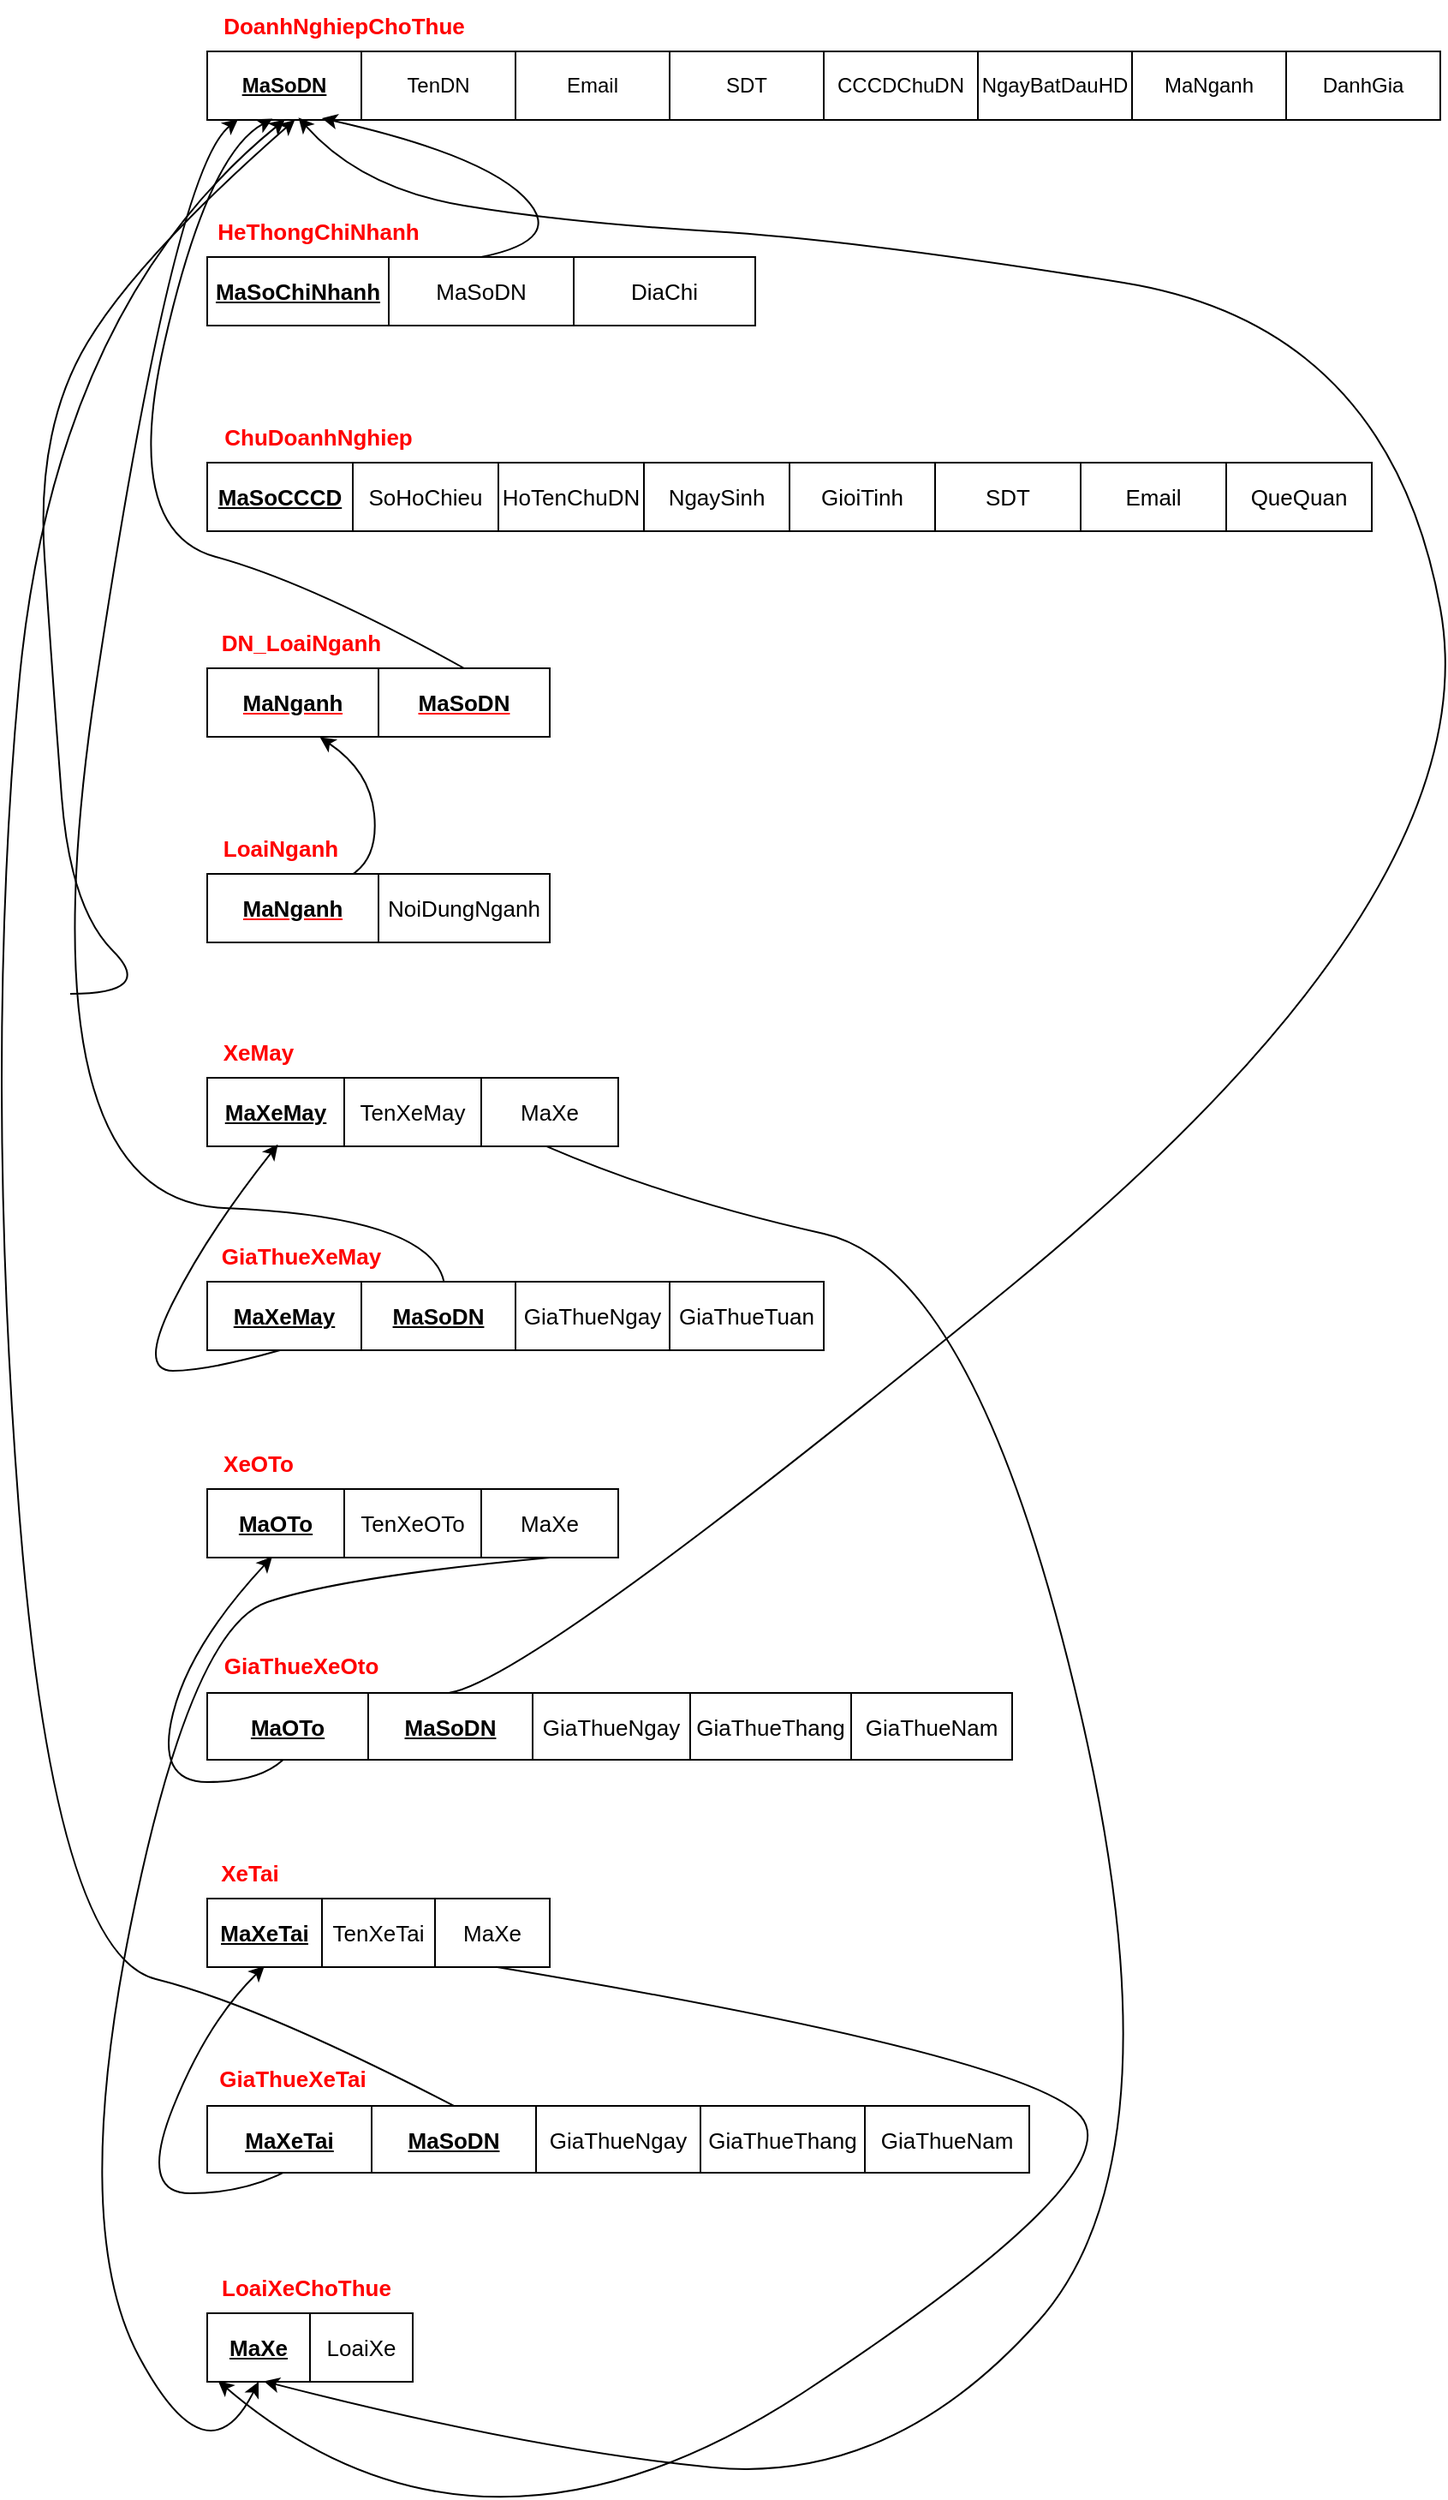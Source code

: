 <mxfile version="20.3.0" type="device"><diagram id="OA9znslNfFWPzQspQXYP" name="Page-1"><mxGraphModel dx="2737" dy="1165" grid="0" gridSize="10" guides="1" tooltips="1" connect="1" arrows="1" fold="1" page="1" pageScale="1" pageWidth="850" pageHeight="1100" math="0" shadow="0"><root><mxCell id="0"/><mxCell id="1" parent="0"/><mxCell id="CvBhvy-h-hucyjNK4cB0-54" value="" style="curved=1;endArrow=classic;html=1;rounded=0;fontSize=15;fontColor=#000000;exitX=0.25;exitY=1;exitDx=0;exitDy=0;entryX=0.04;entryY=0.999;entryDx=0;entryDy=0;entryPerimeter=0;" parent="1" source="CvBhvy-h-hucyjNK4cB0-40" edge="1"><mxGeometry width="50" height="50" relative="1" as="geometry"><mxPoint x="-40" y="630" as="sourcePoint"/><mxPoint x="91.2" y="119.96" as="targetPoint"/><Array as="points"><mxPoint x="10" y="630"/><mxPoint x="-40" y="580"/><mxPoint x="-50" y="450"/><mxPoint x="-60" y="300"/><mxPoint y="200"/></Array></mxGeometry></mxCell><mxCell id="duLHYkTugBNd0VWBOESX-1" value="&lt;span style=&quot;color: rgb(255, 0, 0); font-family: Arial; font-size: 13px; font-weight: 700; text-align: left; background-color: rgb(255, 255, 255);&quot;&gt;DoanhNghiepChoThue&lt;/span&gt;" style="text;html=1;strokeColor=none;fillColor=none;align=center;verticalAlign=middle;whiteSpace=wrap;rounded=0;" vertex="1" parent="1"><mxGeometry x="50" y="50" width="140" height="30" as="geometry"/></mxCell><mxCell id="duLHYkTugBNd0VWBOESX-11" value="" style="shape=table;startSize=0;container=1;collapsible=0;childLayout=tableLayout;" vertex="1" parent="1"><mxGeometry x="40" y="80" width="720" height="40" as="geometry"/></mxCell><mxCell id="duLHYkTugBNd0VWBOESX-12" value="" style="shape=tableRow;horizontal=0;startSize=0;swimlaneHead=0;swimlaneBody=0;top=0;left=0;bottom=0;right=0;collapsible=0;dropTarget=0;fillColor=none;points=[[0,0.5],[1,0.5]];portConstraint=eastwest;" vertex="1" parent="duLHYkTugBNd0VWBOESX-11"><mxGeometry width="720" height="40" as="geometry"/></mxCell><mxCell id="duLHYkTugBNd0VWBOESX-13" value="&lt;b&gt;&lt;u&gt;MaSoDN&lt;/u&gt;&lt;/b&gt;" style="shape=partialRectangle;html=1;whiteSpace=wrap;connectable=0;overflow=hidden;fillColor=none;top=0;left=0;bottom=0;right=0;pointerEvents=1;" vertex="1" parent="duLHYkTugBNd0VWBOESX-12"><mxGeometry width="90" height="40" as="geometry"><mxRectangle width="90" height="40" as="alternateBounds"/></mxGeometry></mxCell><mxCell id="duLHYkTugBNd0VWBOESX-14" value="TenDN" style="shape=partialRectangle;html=1;whiteSpace=wrap;connectable=0;overflow=hidden;fillColor=none;top=0;left=0;bottom=0;right=0;pointerEvents=1;" vertex="1" parent="duLHYkTugBNd0VWBOESX-12"><mxGeometry x="90" width="90" height="40" as="geometry"><mxRectangle width="90" height="40" as="alternateBounds"/></mxGeometry></mxCell><mxCell id="duLHYkTugBNd0VWBOESX-15" value="Email" style="shape=partialRectangle;html=1;whiteSpace=wrap;connectable=0;overflow=hidden;fillColor=none;top=0;left=0;bottom=0;right=0;pointerEvents=1;" vertex="1" parent="duLHYkTugBNd0VWBOESX-12"><mxGeometry x="180" width="90" height="40" as="geometry"><mxRectangle width="90" height="40" as="alternateBounds"/></mxGeometry></mxCell><mxCell id="duLHYkTugBNd0VWBOESX-16" value="SDT" style="shape=partialRectangle;html=1;whiteSpace=wrap;connectable=0;overflow=hidden;fillColor=none;top=0;left=0;bottom=0;right=0;pointerEvents=1;" vertex="1" parent="duLHYkTugBNd0VWBOESX-12"><mxGeometry x="270" width="90" height="40" as="geometry"><mxRectangle width="90" height="40" as="alternateBounds"/></mxGeometry></mxCell><mxCell id="duLHYkTugBNd0VWBOESX-17" value="CCCDChuDN" style="shape=partialRectangle;html=1;whiteSpace=wrap;connectable=0;overflow=hidden;fillColor=none;top=0;left=0;bottom=0;right=0;pointerEvents=1;" vertex="1" parent="duLHYkTugBNd0VWBOESX-12"><mxGeometry x="360" width="90" height="40" as="geometry"><mxRectangle width="90" height="40" as="alternateBounds"/></mxGeometry></mxCell><mxCell id="duLHYkTugBNd0VWBOESX-18" value="NgayBatDauHD" style="shape=partialRectangle;html=1;whiteSpace=wrap;connectable=0;overflow=hidden;fillColor=none;top=0;left=0;bottom=0;right=0;pointerEvents=1;" vertex="1" parent="duLHYkTugBNd0VWBOESX-12"><mxGeometry x="450" width="90" height="40" as="geometry"><mxRectangle width="90" height="40" as="alternateBounds"/></mxGeometry></mxCell><mxCell id="duLHYkTugBNd0VWBOESX-19" value="MaNganh" style="shape=partialRectangle;html=1;whiteSpace=wrap;connectable=0;overflow=hidden;fillColor=none;top=0;left=0;bottom=0;right=0;pointerEvents=1;" vertex="1" parent="duLHYkTugBNd0VWBOESX-12"><mxGeometry x="540" width="90" height="40" as="geometry"><mxRectangle width="90" height="40" as="alternateBounds"/></mxGeometry></mxCell><mxCell id="duLHYkTugBNd0VWBOESX-20" value="DanhGia" style="shape=partialRectangle;html=1;whiteSpace=wrap;connectable=0;overflow=hidden;fillColor=none;top=0;left=0;bottom=0;right=0;pointerEvents=1;" vertex="1" parent="duLHYkTugBNd0VWBOESX-12"><mxGeometry x="630" width="90" height="40" as="geometry"><mxRectangle width="90" height="40" as="alternateBounds"/></mxGeometry></mxCell><mxCell id="duLHYkTugBNd0VWBOESX-21" value="&lt;b&gt;&lt;font style=&quot;font-size: 13px;&quot; color=&quot;#ff0000&quot;&gt;HeThongChiNhanh&lt;/font&gt;&lt;/b&gt;" style="text;html=1;strokeColor=none;fillColor=none;align=center;verticalAlign=middle;whiteSpace=wrap;rounded=0;" vertex="1" parent="1"><mxGeometry x="40" y="170" width="130" height="30" as="geometry"/></mxCell><mxCell id="duLHYkTugBNd0VWBOESX-28" value="" style="shape=table;startSize=0;container=1;collapsible=0;childLayout=tableLayout;fontSize=13;fontColor=#000000;" vertex="1" parent="1"><mxGeometry x="40" y="200" width="320" height="40" as="geometry"/></mxCell><mxCell id="duLHYkTugBNd0VWBOESX-29" value="" style="shape=tableRow;horizontal=0;startSize=0;swimlaneHead=0;swimlaneBody=0;top=0;left=0;bottom=0;right=0;collapsible=0;dropTarget=0;fillColor=none;points=[[0,0.5],[1,0.5]];portConstraint=eastwest;fontSize=13;fontColor=#000000;" vertex="1" parent="duLHYkTugBNd0VWBOESX-28"><mxGeometry width="320" height="40" as="geometry"/></mxCell><mxCell id="duLHYkTugBNd0VWBOESX-30" value="&lt;b&gt;&lt;u&gt;MaSoChiNhanh&lt;/u&gt;&lt;/b&gt;" style="shape=partialRectangle;html=1;whiteSpace=wrap;connectable=0;overflow=hidden;fillColor=none;top=0;left=0;bottom=0;right=0;pointerEvents=1;fontSize=13;fontColor=#000000;" vertex="1" parent="duLHYkTugBNd0VWBOESX-29"><mxGeometry width="106" height="40" as="geometry"><mxRectangle width="106" height="40" as="alternateBounds"/></mxGeometry></mxCell><mxCell id="duLHYkTugBNd0VWBOESX-31" value="MaSoDN" style="shape=partialRectangle;html=1;whiteSpace=wrap;connectable=0;overflow=hidden;fillColor=none;top=0;left=0;bottom=0;right=0;pointerEvents=1;fontSize=13;fontColor=#000000;" vertex="1" parent="duLHYkTugBNd0VWBOESX-29"><mxGeometry x="106" width="108" height="40" as="geometry"><mxRectangle width="108" height="40" as="alternateBounds"/></mxGeometry></mxCell><mxCell id="duLHYkTugBNd0VWBOESX-32" value="DiaChi" style="shape=partialRectangle;html=1;whiteSpace=wrap;connectable=0;overflow=hidden;fillColor=none;top=0;left=0;bottom=0;right=0;pointerEvents=1;fontSize=13;fontColor=#000000;" vertex="1" parent="duLHYkTugBNd0VWBOESX-29"><mxGeometry x="214" width="106" height="40" as="geometry"><mxRectangle width="106" height="40" as="alternateBounds"/></mxGeometry></mxCell><mxCell id="duLHYkTugBNd0VWBOESX-33" value="&lt;b&gt;&lt;font color=&quot;#ff0000&quot;&gt;GiaThueXeMay&lt;/font&gt;&lt;/b&gt;" style="text;html=1;strokeColor=none;fillColor=none;align=center;verticalAlign=middle;whiteSpace=wrap;rounded=0;fontSize=13;fontColor=#000000;" vertex="1" parent="1"><mxGeometry x="40" y="768" width="110" height="30" as="geometry"/></mxCell><mxCell id="duLHYkTugBNd0VWBOESX-34" value="" style="shape=table;startSize=0;container=1;collapsible=0;childLayout=tableLayout;fontSize=13;fontColor=#000000;" vertex="1" parent="1"><mxGeometry x="40" y="798" width="360" height="40" as="geometry"/></mxCell><mxCell id="duLHYkTugBNd0VWBOESX-35" value="" style="shape=tableRow;horizontal=0;startSize=0;swimlaneHead=0;swimlaneBody=0;top=0;left=0;bottom=0;right=0;collapsible=0;dropTarget=0;fillColor=none;points=[[0,0.5],[1,0.5]];portConstraint=eastwest;fontSize=13;fontColor=#000000;" vertex="1" parent="duLHYkTugBNd0VWBOESX-34"><mxGeometry width="360" height="40" as="geometry"/></mxCell><mxCell id="duLHYkTugBNd0VWBOESX-36" value="&lt;u&gt;&lt;b&gt;MaXeMay&lt;/b&gt;&lt;/u&gt;" style="shape=partialRectangle;html=1;whiteSpace=wrap;connectable=0;overflow=hidden;fillColor=none;top=0;left=0;bottom=0;right=0;pointerEvents=1;fontSize=13;fontColor=#000000;" vertex="1" parent="duLHYkTugBNd0VWBOESX-35"><mxGeometry width="90" height="40" as="geometry"><mxRectangle width="90" height="40" as="alternateBounds"/></mxGeometry></mxCell><mxCell id="duLHYkTugBNd0VWBOESX-37" value="&lt;b&gt;&lt;u&gt;MaSoDN&lt;/u&gt;&lt;/b&gt;" style="shape=partialRectangle;html=1;whiteSpace=wrap;connectable=0;overflow=hidden;fillColor=none;top=0;left=0;bottom=0;right=0;pointerEvents=1;fontSize=13;fontColor=#000000;" vertex="1" parent="duLHYkTugBNd0VWBOESX-35"><mxGeometry x="90" width="90" height="40" as="geometry"><mxRectangle width="90" height="40" as="alternateBounds"/></mxGeometry></mxCell><mxCell id="duLHYkTugBNd0VWBOESX-38" value="GiaThueNgay" style="shape=partialRectangle;html=1;whiteSpace=wrap;connectable=0;overflow=hidden;fillColor=none;top=0;left=0;bottom=0;right=0;pointerEvents=1;fontSize=13;fontColor=#000000;" vertex="1" parent="duLHYkTugBNd0VWBOESX-35"><mxGeometry x="180" width="90" height="40" as="geometry"><mxRectangle width="90" height="40" as="alternateBounds"/></mxGeometry></mxCell><mxCell id="duLHYkTugBNd0VWBOESX-39" value="GiaThueTuan" style="shape=partialRectangle;html=1;whiteSpace=wrap;connectable=0;overflow=hidden;fillColor=none;top=0;left=0;bottom=0;right=0;pointerEvents=1;fontSize=13;fontColor=#000000;" vertex="1" parent="duLHYkTugBNd0VWBOESX-35"><mxGeometry x="270" width="90" height="40" as="geometry"><mxRectangle width="90" height="40" as="alternateBounds"/></mxGeometry></mxCell><mxCell id="duLHYkTugBNd0VWBOESX-40" value="&lt;b&gt;GiaThueXeOto&lt;/b&gt;" style="text;html=1;strokeColor=none;fillColor=none;align=center;verticalAlign=middle;whiteSpace=wrap;rounded=0;fontSize=13;fontColor=#FF0000;" vertex="1" parent="1"><mxGeometry x="40" y="1007" width="110" height="30" as="geometry"/></mxCell><mxCell id="duLHYkTugBNd0VWBOESX-49" value="" style="shape=table;startSize=0;container=1;collapsible=0;childLayout=tableLayout;fontSize=13;fontColor=#000000;" vertex="1" parent="1"><mxGeometry x="40" y="1038" width="470" height="39" as="geometry"/></mxCell><mxCell id="duLHYkTugBNd0VWBOESX-50" value="" style="shape=tableRow;horizontal=0;startSize=0;swimlaneHead=0;swimlaneBody=0;top=0;left=0;bottom=0;right=0;collapsible=0;dropTarget=0;fillColor=none;points=[[0,0.5],[1,0.5]];portConstraint=eastwest;fontSize=13;fontColor=#000000;" vertex="1" parent="duLHYkTugBNd0VWBOESX-49"><mxGeometry width="470" height="39" as="geometry"/></mxCell><mxCell id="duLHYkTugBNd0VWBOESX-51" value="&lt;u&gt;&lt;b&gt;MaOTo&lt;/b&gt;&lt;/u&gt;" style="shape=partialRectangle;html=1;whiteSpace=wrap;connectable=0;overflow=hidden;fillColor=none;top=0;left=0;bottom=0;right=0;pointerEvents=1;fontSize=13;fontColor=#000000;" vertex="1" parent="duLHYkTugBNd0VWBOESX-50"><mxGeometry width="94" height="39" as="geometry"><mxRectangle width="94" height="39" as="alternateBounds"/></mxGeometry></mxCell><mxCell id="duLHYkTugBNd0VWBOESX-52" value="&lt;b&gt;&lt;u&gt;MaSoDN&lt;/u&gt;&lt;/b&gt;" style="shape=partialRectangle;html=1;whiteSpace=wrap;connectable=0;overflow=hidden;fillColor=none;top=0;left=0;bottom=0;right=0;pointerEvents=1;fontSize=13;fontColor=#000000;" vertex="1" parent="duLHYkTugBNd0VWBOESX-50"><mxGeometry x="94" width="96" height="39" as="geometry"><mxRectangle width="96" height="39" as="alternateBounds"/></mxGeometry></mxCell><mxCell id="duLHYkTugBNd0VWBOESX-53" value="GiaThueNgay" style="shape=partialRectangle;html=1;whiteSpace=wrap;connectable=0;overflow=hidden;fillColor=none;top=0;left=0;bottom=0;right=0;pointerEvents=1;fontSize=13;fontColor=#000000;" vertex="1" parent="duLHYkTugBNd0VWBOESX-50"><mxGeometry x="190" width="92" height="39" as="geometry"><mxRectangle width="92" height="39" as="alternateBounds"/></mxGeometry></mxCell><mxCell id="duLHYkTugBNd0VWBOESX-54" value="GiaThueThang" style="shape=partialRectangle;html=1;whiteSpace=wrap;connectable=0;overflow=hidden;fillColor=none;top=0;left=0;bottom=0;right=0;pointerEvents=1;fontSize=13;fontColor=#000000;" vertex="1" parent="duLHYkTugBNd0VWBOESX-50"><mxGeometry x="282" width="94" height="39" as="geometry"><mxRectangle width="94" height="39" as="alternateBounds"/></mxGeometry></mxCell><mxCell id="duLHYkTugBNd0VWBOESX-55" value="GiaThueNam" style="shape=partialRectangle;html=1;whiteSpace=wrap;connectable=0;overflow=hidden;fillColor=none;top=0;left=0;bottom=0;right=0;pointerEvents=1;fontSize=13;fontColor=#000000;" vertex="1" parent="duLHYkTugBNd0VWBOESX-50"><mxGeometry x="376" width="94" height="39" as="geometry"><mxRectangle width="94" height="39" as="alternateBounds"/></mxGeometry></mxCell><mxCell id="duLHYkTugBNd0VWBOESX-56" value="&lt;b&gt;&lt;font color=&quot;#ff0000&quot;&gt;GiaThueXeTai&lt;/font&gt;&lt;/b&gt;" style="text;html=1;strokeColor=none;fillColor=none;align=center;verticalAlign=middle;whiteSpace=wrap;rounded=0;fontSize=13;fontColor=#000000;" vertex="1" parent="1"><mxGeometry x="40" y="1248" width="100" height="30" as="geometry"/></mxCell><mxCell id="duLHYkTugBNd0VWBOESX-57" value="" style="shape=table;startSize=0;container=1;collapsible=0;childLayout=tableLayout;fontSize=13;fontColor=#FF0000;" vertex="1" parent="1"><mxGeometry x="40" y="1279" width="480" height="39" as="geometry"/></mxCell><mxCell id="duLHYkTugBNd0VWBOESX-58" value="" style="shape=tableRow;horizontal=0;startSize=0;swimlaneHead=0;swimlaneBody=0;top=0;left=0;bottom=0;right=0;collapsible=0;dropTarget=0;fillColor=none;points=[[0,0.5],[1,0.5]];portConstraint=eastwest;fontSize=13;fontColor=#FF0000;" vertex="1" parent="duLHYkTugBNd0VWBOESX-57"><mxGeometry width="480" height="39" as="geometry"/></mxCell><mxCell id="duLHYkTugBNd0VWBOESX-59" value="&lt;b style=&quot;color: rgb(0, 0, 0);&quot;&gt;&lt;u&gt;MaXeTai&lt;/u&gt;&lt;/b&gt;" style="shape=partialRectangle;html=1;whiteSpace=wrap;connectable=0;overflow=hidden;fillColor=none;top=0;left=0;bottom=0;right=0;pointerEvents=1;fontSize=13;fontColor=#FF0000;" vertex="1" parent="duLHYkTugBNd0VWBOESX-58"><mxGeometry width="96" height="39" as="geometry"><mxRectangle width="96" height="39" as="alternateBounds"/></mxGeometry></mxCell><mxCell id="duLHYkTugBNd0VWBOESX-60" value="&lt;b style=&quot;color: rgb(0, 0, 0);&quot;&gt;&lt;u&gt;MaSoDN&lt;/u&gt;&lt;/b&gt;" style="shape=partialRectangle;html=1;whiteSpace=wrap;connectable=0;overflow=hidden;fillColor=none;top=0;left=0;bottom=0;right=0;pointerEvents=1;fontSize=13;fontColor=#FF0000;" vertex="1" parent="duLHYkTugBNd0VWBOESX-58"><mxGeometry x="96" width="96" height="39" as="geometry"><mxRectangle width="96" height="39" as="alternateBounds"/></mxGeometry></mxCell><mxCell id="duLHYkTugBNd0VWBOESX-61" value="&lt;font color=&quot;#000000&quot;&gt;GiaThueNgay&lt;/font&gt;" style="shape=partialRectangle;html=1;whiteSpace=wrap;connectable=0;overflow=hidden;fillColor=none;top=0;left=0;bottom=0;right=0;pointerEvents=1;fontSize=13;fontColor=#FF0000;" vertex="1" parent="duLHYkTugBNd0VWBOESX-58"><mxGeometry x="192" width="96" height="39" as="geometry"><mxRectangle width="96" height="39" as="alternateBounds"/></mxGeometry></mxCell><mxCell id="duLHYkTugBNd0VWBOESX-62" value="&lt;font color=&quot;#000000&quot;&gt;GiaThueThang&lt;/font&gt;" style="shape=partialRectangle;html=1;whiteSpace=wrap;connectable=0;overflow=hidden;fillColor=none;top=0;left=0;bottom=0;right=0;pointerEvents=1;fontSize=13;fontColor=#FF0000;" vertex="1" parent="duLHYkTugBNd0VWBOESX-58"><mxGeometry x="288" width="96" height="39" as="geometry"><mxRectangle width="96" height="39" as="alternateBounds"/></mxGeometry></mxCell><mxCell id="duLHYkTugBNd0VWBOESX-63" value="&lt;font color=&quot;#000000&quot;&gt;GiaThueNam&lt;/font&gt;" style="shape=partialRectangle;html=1;whiteSpace=wrap;connectable=0;overflow=hidden;fillColor=none;top=0;left=0;bottom=0;right=0;pointerEvents=1;fontSize=13;fontColor=#FF0000;" vertex="1" parent="duLHYkTugBNd0VWBOESX-58"><mxGeometry x="384" width="96" height="39" as="geometry"><mxRectangle width="96" height="39" as="alternateBounds"/></mxGeometry></mxCell><mxCell id="duLHYkTugBNd0VWBOESX-64" value="&lt;b&gt;XeMay&lt;/b&gt;" style="text;html=1;strokeColor=none;fillColor=none;align=center;verticalAlign=middle;whiteSpace=wrap;rounded=0;fontSize=13;fontColor=#FF0000;" vertex="1" parent="1"><mxGeometry x="40" y="649" width="60" height="30" as="geometry"/></mxCell><mxCell id="duLHYkTugBNd0VWBOESX-65" value="&lt;b&gt;XeOTo&lt;/b&gt;" style="text;html=1;strokeColor=none;fillColor=none;align=center;verticalAlign=middle;whiteSpace=wrap;rounded=0;fontSize=13;fontColor=#FF0000;" vertex="1" parent="1"><mxGeometry x="40" y="889" width="60" height="30" as="geometry"/></mxCell><mxCell id="duLHYkTugBNd0VWBOESX-66" value="&lt;b&gt;XeTai&lt;/b&gt;" style="text;html=1;strokeColor=none;fillColor=none;align=center;verticalAlign=middle;whiteSpace=wrap;rounded=0;fontSize=13;fontColor=#FF0000;" vertex="1" parent="1"><mxGeometry x="30" y="1128" width="70" height="30" as="geometry"/></mxCell><mxCell id="duLHYkTugBNd0VWBOESX-67" value="" style="shape=table;startSize=0;container=1;collapsible=0;childLayout=tableLayout;fontSize=13;fontColor=#FF0000;" vertex="1" parent="1"><mxGeometry x="40" y="679" width="240" height="40" as="geometry"/></mxCell><mxCell id="duLHYkTugBNd0VWBOESX-68" value="" style="shape=tableRow;horizontal=0;startSize=0;swimlaneHead=0;swimlaneBody=0;top=0;left=0;bottom=0;right=0;collapsible=0;dropTarget=0;fillColor=none;points=[[0,0.5],[1,0.5]];portConstraint=eastwest;fontSize=13;fontColor=#FF0000;" vertex="1" parent="duLHYkTugBNd0VWBOESX-67"><mxGeometry width="240" height="40" as="geometry"/></mxCell><mxCell id="duLHYkTugBNd0VWBOESX-69" value="&lt;font color=&quot;#000000&quot;&gt;&lt;b&gt;&lt;u&gt;MaXeMay&lt;/u&gt;&lt;/b&gt;&lt;/font&gt;" style="shape=partialRectangle;html=1;whiteSpace=wrap;connectable=0;overflow=hidden;fillColor=none;top=0;left=0;bottom=0;right=0;pointerEvents=1;fontSize=13;fontColor=#FF0000;" vertex="1" parent="duLHYkTugBNd0VWBOESX-68"><mxGeometry width="80" height="40" as="geometry"><mxRectangle width="80" height="40" as="alternateBounds"/></mxGeometry></mxCell><mxCell id="duLHYkTugBNd0VWBOESX-70" value="&lt;span style=&quot;color: rgb(0, 0, 0);&quot;&gt;TenXeMay&lt;/span&gt;" style="shape=partialRectangle;html=1;whiteSpace=wrap;connectable=0;overflow=hidden;fillColor=none;top=0;left=0;bottom=0;right=0;pointerEvents=1;fontSize=13;fontColor=#FF0000;" vertex="1" parent="duLHYkTugBNd0VWBOESX-68"><mxGeometry x="80" width="80" height="40" as="geometry"><mxRectangle width="80" height="40" as="alternateBounds"/></mxGeometry></mxCell><mxCell id="duLHYkTugBNd0VWBOESX-71" value="&lt;font color=&quot;#000000&quot;&gt;MaXe&lt;/font&gt;" style="shape=partialRectangle;html=1;whiteSpace=wrap;connectable=0;overflow=hidden;fillColor=none;top=0;left=0;bottom=0;right=0;pointerEvents=1;fontSize=13;fontColor=#FF0000;" vertex="1" parent="duLHYkTugBNd0VWBOESX-68"><mxGeometry x="160" width="80" height="40" as="geometry"><mxRectangle width="80" height="40" as="alternateBounds"/></mxGeometry></mxCell><mxCell id="duLHYkTugBNd0VWBOESX-73" value="" style="shape=table;startSize=0;container=1;collapsible=0;childLayout=tableLayout;fontSize=13;fontColor=#FF0000;" vertex="1" parent="1"><mxGeometry x="40" y="919" width="240" height="40" as="geometry"/></mxCell><mxCell id="duLHYkTugBNd0VWBOESX-74" value="" style="shape=tableRow;horizontal=0;startSize=0;swimlaneHead=0;swimlaneBody=0;top=0;left=0;bottom=0;right=0;collapsible=0;dropTarget=0;fillColor=none;points=[[0,0.5],[1,0.5]];portConstraint=eastwest;fontSize=13;fontColor=#FF0000;" vertex="1" parent="duLHYkTugBNd0VWBOESX-73"><mxGeometry width="240" height="40" as="geometry"/></mxCell><mxCell id="duLHYkTugBNd0VWBOESX-75" value="&lt;font color=&quot;#000000&quot;&gt;&lt;b&gt;&lt;u&gt;MaOTo&lt;/u&gt;&lt;/b&gt;&lt;/font&gt;" style="shape=partialRectangle;html=1;whiteSpace=wrap;connectable=0;overflow=hidden;fillColor=none;top=0;left=0;bottom=0;right=0;pointerEvents=1;fontSize=13;fontColor=#FF0000;" vertex="1" parent="duLHYkTugBNd0VWBOESX-74"><mxGeometry width="80" height="40" as="geometry"><mxRectangle width="80" height="40" as="alternateBounds"/></mxGeometry></mxCell><mxCell id="duLHYkTugBNd0VWBOESX-76" value="&lt;font color=&quot;#000000&quot;&gt;TenXeOTo&lt;/font&gt;" style="shape=partialRectangle;html=1;whiteSpace=wrap;connectable=0;overflow=hidden;fillColor=none;top=0;left=0;bottom=0;right=0;pointerEvents=1;fontSize=13;fontColor=#FF0000;" vertex="1" parent="duLHYkTugBNd0VWBOESX-74"><mxGeometry x="80" width="80" height="40" as="geometry"><mxRectangle width="80" height="40" as="alternateBounds"/></mxGeometry></mxCell><mxCell id="duLHYkTugBNd0VWBOESX-77" value="&lt;font color=&quot;#000000&quot;&gt;MaXe&lt;/font&gt;" style="shape=partialRectangle;html=1;whiteSpace=wrap;connectable=0;overflow=hidden;fillColor=none;top=0;left=0;bottom=0;right=0;pointerEvents=1;fontSize=13;fontColor=#FF0000;" vertex="1" parent="duLHYkTugBNd0VWBOESX-74"><mxGeometry x="160" width="80" height="40" as="geometry"><mxRectangle width="80" height="40" as="alternateBounds"/></mxGeometry></mxCell><mxCell id="duLHYkTugBNd0VWBOESX-78" value="" style="shape=table;startSize=0;container=1;collapsible=0;childLayout=tableLayout;fontSize=13;fontColor=#FF0000;" vertex="1" parent="1"><mxGeometry x="40" y="1158" width="200" height="40" as="geometry"/></mxCell><mxCell id="duLHYkTugBNd0VWBOESX-79" value="" style="shape=tableRow;horizontal=0;startSize=0;swimlaneHead=0;swimlaneBody=0;top=0;left=0;bottom=0;right=0;collapsible=0;dropTarget=0;fillColor=none;points=[[0,0.5],[1,0.5]];portConstraint=eastwest;fontSize=13;fontColor=#FF0000;" vertex="1" parent="duLHYkTugBNd0VWBOESX-78"><mxGeometry width="200" height="40" as="geometry"/></mxCell><mxCell id="duLHYkTugBNd0VWBOESX-80" value="&lt;font color=&quot;#000000&quot;&gt;&lt;b&gt;&lt;u&gt;MaXeTai&lt;/u&gt;&lt;/b&gt;&lt;/font&gt;" style="shape=partialRectangle;html=1;whiteSpace=wrap;connectable=0;overflow=hidden;fillColor=none;top=0;left=0;bottom=0;right=0;pointerEvents=1;fontSize=13;fontColor=#FF0000;" vertex="1" parent="duLHYkTugBNd0VWBOESX-79"><mxGeometry width="67" height="40" as="geometry"><mxRectangle width="67" height="40" as="alternateBounds"/></mxGeometry></mxCell><mxCell id="duLHYkTugBNd0VWBOESX-81" value="&lt;font color=&quot;#000000&quot;&gt;TenXeTai&lt;/font&gt;" style="shape=partialRectangle;html=1;whiteSpace=wrap;connectable=0;overflow=hidden;fillColor=none;top=0;left=0;bottom=0;right=0;pointerEvents=1;fontSize=13;fontColor=#FF0000;" vertex="1" parent="duLHYkTugBNd0VWBOESX-79"><mxGeometry x="67" width="66" height="40" as="geometry"><mxRectangle width="66" height="40" as="alternateBounds"/></mxGeometry></mxCell><mxCell id="duLHYkTugBNd0VWBOESX-82" value="&lt;font color=&quot;#000000&quot;&gt;MaXe&lt;/font&gt;" style="shape=partialRectangle;html=1;whiteSpace=wrap;connectable=0;overflow=hidden;fillColor=none;top=0;left=0;bottom=0;right=0;pointerEvents=1;fontSize=13;fontColor=#FF0000;" vertex="1" parent="duLHYkTugBNd0VWBOESX-79"><mxGeometry x="133" width="67" height="40" as="geometry"><mxRectangle width="67" height="40" as="alternateBounds"/></mxGeometry></mxCell><mxCell id="duLHYkTugBNd0VWBOESX-83" value="&lt;font color=&quot;#ff0000&quot;&gt;&lt;b&gt;ChuDoanhNghiep&lt;/b&gt;&lt;/font&gt;" style="text;html=1;strokeColor=none;fillColor=none;align=center;verticalAlign=middle;whiteSpace=wrap;rounded=0;fontSize=13;fontColor=#000000;" vertex="1" parent="1"><mxGeometry x="40" y="290" width="130" height="30" as="geometry"/></mxCell><mxCell id="duLHYkTugBNd0VWBOESX-84" value="" style="shape=table;startSize=0;container=1;collapsible=0;childLayout=tableLayout;fontSize=13;fontColor=#FF0000;" vertex="1" parent="1"><mxGeometry x="40" y="320" width="680" height="40" as="geometry"/></mxCell><mxCell id="duLHYkTugBNd0VWBOESX-85" value="" style="shape=tableRow;horizontal=0;startSize=0;swimlaneHead=0;swimlaneBody=0;top=0;left=0;bottom=0;right=0;collapsible=0;dropTarget=0;fillColor=none;points=[[0,0.5],[1,0.5]];portConstraint=eastwest;fontSize=13;fontColor=#FF0000;" vertex="1" parent="duLHYkTugBNd0VWBOESX-84"><mxGeometry width="680" height="40" as="geometry"/></mxCell><mxCell id="duLHYkTugBNd0VWBOESX-86" value="&lt;font color=&quot;#000000&quot;&gt;&lt;b&gt;&lt;u&gt;MaSoCCCD&lt;/u&gt;&lt;/b&gt;&lt;/font&gt;" style="shape=partialRectangle;html=1;whiteSpace=wrap;connectable=0;overflow=hidden;fillColor=none;top=0;left=0;bottom=0;right=0;pointerEvents=1;fontSize=13;fontColor=#FF0000;" vertex="1" parent="duLHYkTugBNd0VWBOESX-85"><mxGeometry width="85" height="40" as="geometry"><mxRectangle width="85" height="40" as="alternateBounds"/></mxGeometry></mxCell><mxCell id="duLHYkTugBNd0VWBOESX-87" value="&lt;font color=&quot;#000000&quot;&gt;SoHoChieu&lt;/font&gt;" style="shape=partialRectangle;html=1;whiteSpace=wrap;connectable=0;overflow=hidden;fillColor=none;top=0;left=0;bottom=0;right=0;pointerEvents=1;fontSize=13;fontColor=#FF0000;" vertex="1" parent="duLHYkTugBNd0VWBOESX-85"><mxGeometry x="85" width="85" height="40" as="geometry"><mxRectangle width="85" height="40" as="alternateBounds"/></mxGeometry></mxCell><mxCell id="duLHYkTugBNd0VWBOESX-88" value="&lt;font color=&quot;#000000&quot;&gt;HoTenChuDN&lt;/font&gt;" style="shape=partialRectangle;html=1;whiteSpace=wrap;connectable=0;overflow=hidden;fillColor=none;top=0;left=0;bottom=0;right=0;pointerEvents=1;fontSize=13;fontColor=#FF0000;" vertex="1" parent="duLHYkTugBNd0VWBOESX-85"><mxGeometry x="170" width="85" height="40" as="geometry"><mxRectangle width="85" height="40" as="alternateBounds"/></mxGeometry></mxCell><mxCell id="duLHYkTugBNd0VWBOESX-89" value="&lt;span style=&quot;text-align: start;&quot;&gt;&lt;font style=&quot;font-size: 13px;&quot; color=&quot;#000000&quot;&gt;NgaySinh&lt;/font&gt;&lt;/span&gt;" style="shape=partialRectangle;html=1;whiteSpace=wrap;connectable=0;overflow=hidden;fillColor=none;top=0;left=0;bottom=0;right=0;pointerEvents=1;fontSize=13;fontColor=#FF0000;" vertex="1" parent="duLHYkTugBNd0VWBOESX-85"><mxGeometry x="255" width="85" height="40" as="geometry"><mxRectangle width="85" height="40" as="alternateBounds"/></mxGeometry></mxCell><mxCell id="duLHYkTugBNd0VWBOESX-90" value="&lt;font color=&quot;#000000&quot;&gt;GioiTinh&lt;/font&gt;" style="shape=partialRectangle;html=1;whiteSpace=wrap;connectable=0;overflow=hidden;fillColor=none;top=0;left=0;bottom=0;right=0;pointerEvents=1;fontSize=13;fontColor=#FF0000;" vertex="1" parent="duLHYkTugBNd0VWBOESX-85"><mxGeometry x="340" width="85" height="40" as="geometry"><mxRectangle width="85" height="40" as="alternateBounds"/></mxGeometry></mxCell><mxCell id="duLHYkTugBNd0VWBOESX-91" value="&lt;font color=&quot;#000000&quot;&gt;SDT&lt;/font&gt;" style="shape=partialRectangle;html=1;whiteSpace=wrap;connectable=0;overflow=hidden;fillColor=none;top=0;left=0;bottom=0;right=0;pointerEvents=1;fontSize=13;fontColor=#FF0000;" vertex="1" parent="duLHYkTugBNd0VWBOESX-85"><mxGeometry x="425" width="85" height="40" as="geometry"><mxRectangle width="85" height="40" as="alternateBounds"/></mxGeometry></mxCell><mxCell id="duLHYkTugBNd0VWBOESX-92" value="&lt;font color=&quot;#000000&quot;&gt;Email&lt;/font&gt;" style="shape=partialRectangle;html=1;whiteSpace=wrap;connectable=0;overflow=hidden;fillColor=none;top=0;left=0;bottom=0;right=0;pointerEvents=1;fontSize=13;fontColor=#FF0000;" vertex="1" parent="duLHYkTugBNd0VWBOESX-85"><mxGeometry x="510" width="85" height="40" as="geometry"><mxRectangle width="85" height="40" as="alternateBounds"/></mxGeometry></mxCell><mxCell id="duLHYkTugBNd0VWBOESX-93" value="&lt;font color=&quot;#000000&quot;&gt;QueQuan&lt;/font&gt;" style="shape=partialRectangle;html=1;whiteSpace=wrap;connectable=0;overflow=hidden;fillColor=none;top=0;left=0;bottom=0;right=0;pointerEvents=1;fontSize=13;fontColor=#FF0000;" vertex="1" parent="duLHYkTugBNd0VWBOESX-85"><mxGeometry x="595" width="85" height="40" as="geometry"><mxRectangle width="85" height="40" as="alternateBounds"/></mxGeometry></mxCell><mxCell id="duLHYkTugBNd0VWBOESX-94" value="&lt;b&gt;&lt;font color=&quot;#ff0000&quot;&gt;DN_LoaiNganh&lt;/font&gt;&lt;/b&gt;" style="text;html=1;strokeColor=none;fillColor=none;align=center;verticalAlign=middle;whiteSpace=wrap;rounded=0;fontFamily=Helvetica;fontSize=13;fontColor=#000000;" vertex="1" parent="1"><mxGeometry x="40" y="410" width="110" height="30" as="geometry"/></mxCell><mxCell id="duLHYkTugBNd0VWBOESX-95" value="" style="shape=table;startSize=0;container=1;collapsible=0;childLayout=tableLayout;fontFamily=Helvetica;fontSize=13;fontColor=#FF0000;" vertex="1" parent="1"><mxGeometry x="40" y="440" width="200" height="40" as="geometry"/></mxCell><mxCell id="duLHYkTugBNd0VWBOESX-96" value="" style="shape=tableRow;horizontal=0;startSize=0;swimlaneHead=0;swimlaneBody=0;top=0;left=0;bottom=0;right=0;collapsible=0;dropTarget=0;fillColor=none;points=[[0,0.5],[1,0.5]];portConstraint=eastwest;fontFamily=Helvetica;fontSize=13;fontColor=#FF0000;" vertex="1" parent="duLHYkTugBNd0VWBOESX-95"><mxGeometry width="200" height="40" as="geometry"/></mxCell><mxCell id="duLHYkTugBNd0VWBOESX-97" value="&lt;b&gt;&lt;u&gt;&lt;font color=&quot;#000000&quot;&gt;MaNganh&lt;/font&gt;&lt;/u&gt;&lt;/b&gt;" style="shape=partialRectangle;html=1;whiteSpace=wrap;connectable=0;overflow=hidden;fillColor=none;top=0;left=0;bottom=0;right=0;pointerEvents=1;fontFamily=Helvetica;fontSize=13;fontColor=#FF0000;" vertex="1" parent="duLHYkTugBNd0VWBOESX-96"><mxGeometry width="100" height="40" as="geometry"><mxRectangle width="100" height="40" as="alternateBounds"/></mxGeometry></mxCell><mxCell id="duLHYkTugBNd0VWBOESX-98" value="&lt;b&gt;&lt;u&gt;&lt;font color=&quot;#000000&quot;&gt;MaSoDN&lt;/font&gt;&lt;/u&gt;&lt;/b&gt;" style="shape=partialRectangle;html=1;whiteSpace=wrap;connectable=0;overflow=hidden;fillColor=none;top=0;left=0;bottom=0;right=0;pointerEvents=1;fontFamily=Helvetica;fontSize=13;fontColor=#FF0000;" vertex="1" parent="duLHYkTugBNd0VWBOESX-96"><mxGeometry x="100" width="100" height="40" as="geometry"><mxRectangle width="100" height="40" as="alternateBounds"/></mxGeometry></mxCell><mxCell id="duLHYkTugBNd0VWBOESX-99" value="&lt;b&gt;&lt;font color=&quot;#ff0000&quot;&gt;LoaiNganh&lt;/font&gt;&lt;/b&gt;" style="text;html=1;strokeColor=none;fillColor=none;align=center;verticalAlign=middle;whiteSpace=wrap;rounded=0;fontFamily=Helvetica;fontSize=13;fontColor=#000000;" vertex="1" parent="1"><mxGeometry x="38" y="530" width="90" height="30" as="geometry"/></mxCell><mxCell id="duLHYkTugBNd0VWBOESX-100" value="" style="shape=table;startSize=0;container=1;collapsible=0;childLayout=tableLayout;fontFamily=Helvetica;fontSize=13;fontColor=#FF0000;" vertex="1" parent="1"><mxGeometry x="40" y="560" width="200" height="40" as="geometry"/></mxCell><mxCell id="duLHYkTugBNd0VWBOESX-101" value="" style="shape=tableRow;horizontal=0;startSize=0;swimlaneHead=0;swimlaneBody=0;top=0;left=0;bottom=0;right=0;collapsible=0;dropTarget=0;fillColor=none;points=[[0,0.5],[1,0.5]];portConstraint=eastwest;fontFamily=Helvetica;fontSize=13;fontColor=#FF0000;" vertex="1" parent="duLHYkTugBNd0VWBOESX-100"><mxGeometry width="200" height="40" as="geometry"/></mxCell><mxCell id="duLHYkTugBNd0VWBOESX-102" value="&lt;b&gt;&lt;u&gt;&lt;font color=&quot;#000000&quot;&gt;MaNganh&lt;/font&gt;&lt;/u&gt;&lt;/b&gt;" style="shape=partialRectangle;html=1;whiteSpace=wrap;connectable=0;overflow=hidden;fillColor=none;top=0;left=0;bottom=0;right=0;pointerEvents=1;fontFamily=Helvetica;fontSize=13;fontColor=#FF0000;" vertex="1" parent="duLHYkTugBNd0VWBOESX-101"><mxGeometry width="100" height="40" as="geometry"><mxRectangle width="100" height="40" as="alternateBounds"/></mxGeometry></mxCell><mxCell id="duLHYkTugBNd0VWBOESX-103" value="&lt;font color=&quot;#000000&quot;&gt;NoiDungNganh&lt;/font&gt;" style="shape=partialRectangle;html=1;whiteSpace=wrap;connectable=0;overflow=hidden;fillColor=none;top=0;left=0;bottom=0;right=0;pointerEvents=1;fontFamily=Helvetica;fontSize=13;fontColor=#FF0000;" vertex="1" parent="duLHYkTugBNd0VWBOESX-101"><mxGeometry x="100" width="100" height="40" as="geometry"><mxRectangle width="100" height="40" as="alternateBounds"/></mxGeometry></mxCell><mxCell id="duLHYkTugBNd0VWBOESX-104" value="&lt;b&gt;&lt;font color=&quot;#ff0000&quot;&gt;LoaiXeChoThue&lt;/font&gt;&lt;/b&gt;" style="text;html=1;strokeColor=none;fillColor=none;align=center;verticalAlign=middle;whiteSpace=wrap;rounded=0;fontFamily=Helvetica;fontSize=13;fontColor=#000000;" vertex="1" parent="1"><mxGeometry x="43" y="1370" width="110" height="30" as="geometry"/></mxCell><mxCell id="duLHYkTugBNd0VWBOESX-105" value="" style="shape=table;startSize=0;container=1;collapsible=0;childLayout=tableLayout;fontFamily=Helvetica;fontSize=13;fontColor=#FF0000;" vertex="1" parent="1"><mxGeometry x="40" y="1400" width="120" height="40" as="geometry"/></mxCell><mxCell id="duLHYkTugBNd0VWBOESX-106" value="" style="shape=tableRow;horizontal=0;startSize=0;swimlaneHead=0;swimlaneBody=0;top=0;left=0;bottom=0;right=0;collapsible=0;dropTarget=0;fillColor=none;points=[[0,0.5],[1,0.5]];portConstraint=eastwest;fontFamily=Helvetica;fontSize=13;fontColor=#FF0000;" vertex="1" parent="duLHYkTugBNd0VWBOESX-105"><mxGeometry width="120" height="40" as="geometry"/></mxCell><mxCell id="duLHYkTugBNd0VWBOESX-107" value="&lt;font color=&quot;#000000&quot;&gt;&lt;b&gt;&lt;u&gt;MaXe&lt;/u&gt;&lt;/b&gt;&lt;/font&gt;" style="shape=partialRectangle;html=1;whiteSpace=wrap;connectable=0;overflow=hidden;fillColor=none;top=0;left=0;bottom=0;right=0;pointerEvents=1;fontFamily=Helvetica;fontSize=13;fontColor=#FF0000;" vertex="1" parent="duLHYkTugBNd0VWBOESX-106"><mxGeometry width="60" height="40" as="geometry"><mxRectangle width="60" height="40" as="alternateBounds"/></mxGeometry></mxCell><mxCell id="duLHYkTugBNd0VWBOESX-108" value="&lt;font color=&quot;#000000&quot;&gt;LoaiXe&lt;/font&gt;" style="shape=partialRectangle;html=1;whiteSpace=wrap;connectable=0;overflow=hidden;fillColor=none;top=0;left=0;bottom=0;right=0;pointerEvents=1;fontFamily=Helvetica;fontSize=13;fontColor=#FF0000;" vertex="1" parent="duLHYkTugBNd0VWBOESX-106"><mxGeometry x="60" width="60" height="40" as="geometry"><mxRectangle width="60" height="40" as="alternateBounds"/></mxGeometry></mxCell><mxCell id="duLHYkTugBNd0VWBOESX-109" value="" style="curved=1;endArrow=classic;html=1;rounded=0;fontFamily=Helvetica;fontSize=13;fontColor=#000000;exitX=0.5;exitY=0;exitDx=0;exitDy=0;exitPerimeter=0;entryX=0.093;entryY=0.975;entryDx=0;entryDy=0;entryPerimeter=0;" edge="1" parent="1" source="duLHYkTugBNd0VWBOESX-29" target="duLHYkTugBNd0VWBOESX-12"><mxGeometry width="50" height="50" relative="1" as="geometry"><mxPoint x="200" y="190" as="sourcePoint"/><mxPoint x="250" y="140" as="targetPoint"/><Array as="points"><mxPoint x="250" y="190"/><mxPoint x="200" y="140"/></Array></mxGeometry></mxCell><mxCell id="duLHYkTugBNd0VWBOESX-110" value="" style="curved=1;endArrow=classic;html=1;rounded=0;fontFamily=Helvetica;fontSize=13;fontColor=#000000;exitX=0.75;exitY=0;exitDx=0;exitDy=0;exitPerimeter=0;entryX=0.053;entryY=0.981;entryDx=0;entryDy=0;entryPerimeter=0;" edge="1" parent="1" source="duLHYkTugBNd0VWBOESX-96" target="duLHYkTugBNd0VWBOESX-12"><mxGeometry width="50" height="50" relative="1" as="geometry"><mxPoint x="190" y="430" as="sourcePoint"/><mxPoint x="240" y="380" as="targetPoint"/><Array as="points"><mxPoint x="100" y="390"/><mxPoint x="-10" y="360"/><mxPoint x="40" y="140"/></Array></mxGeometry></mxCell><mxCell id="duLHYkTugBNd0VWBOESX-111" value="" style="curved=1;endArrow=classic;html=1;rounded=0;fontFamily=Helvetica;fontSize=13;fontColor=#000000;exitX=0.426;exitY=0;exitDx=0;exitDy=0;exitPerimeter=0;entryX=0.329;entryY=1.007;entryDx=0;entryDy=0;entryPerimeter=0;" edge="1" parent="1" source="duLHYkTugBNd0VWBOESX-101" target="duLHYkTugBNd0VWBOESX-96"><mxGeometry width="50" height="50" relative="1" as="geometry"><mxPoint x="135" y="550" as="sourcePoint"/><mxPoint x="185" y="500" as="targetPoint"/><Array as="points"><mxPoint x="140" y="550"/><mxPoint x="135" y="500"/></Array></mxGeometry></mxCell><mxCell id="duLHYkTugBNd0VWBOESX-112" value="" style="curved=1;endArrow=classic;html=1;rounded=0;fontFamily=Helvetica;fontSize=13;fontColor=#000000;exitX=0.118;exitY=1.001;exitDx=0;exitDy=0;exitPerimeter=0;entryX=0.172;entryY=0.971;entryDx=0;entryDy=0;entryPerimeter=0;" edge="1" parent="1" source="duLHYkTugBNd0VWBOESX-35" target="duLHYkTugBNd0VWBOESX-68"><mxGeometry width="50" height="50" relative="1" as="geometry"><mxPoint x="100" y="870" as="sourcePoint"/><mxPoint x="150" y="820" as="targetPoint"/><Array as="points"><mxPoint x="40" y="850"/><mxPoint y="850"/><mxPoint x="40" y="770"/></Array></mxGeometry></mxCell><mxCell id="duLHYkTugBNd0VWBOESX-113" value="" style="curved=1;endArrow=classic;html=1;rounded=0;fontFamily=Helvetica;fontSize=13;fontColor=#000000;exitX=0.384;exitY=0.003;exitDx=0;exitDy=0;exitPerimeter=0;entryX=0.025;entryY=0.99;entryDx=0;entryDy=0;entryPerimeter=0;" edge="1" parent="1" source="duLHYkTugBNd0VWBOESX-35" target="duLHYkTugBNd0VWBOESX-12"><mxGeometry width="50" height="50" relative="1" as="geometry"><mxPoint x="180" y="790" as="sourcePoint"/><mxPoint x="230" y="740" as="targetPoint"/><Array as="points"><mxPoint x="170" y="760"/><mxPoint x="-70" y="750"/><mxPoint x="20" y="150"/></Array></mxGeometry></mxCell><mxCell id="duLHYkTugBNd0VWBOESX-114" value="" style="curved=1;endArrow=classic;html=1;rounded=0;fontFamily=Helvetica;fontSize=13;fontColor=#000000;exitX=0.094;exitY=1.002;exitDx=0;exitDy=0;exitPerimeter=0;entryX=0.158;entryY=0.989;entryDx=0;entryDy=0;entryPerimeter=0;" edge="1" parent="1" source="duLHYkTugBNd0VWBOESX-50" target="duLHYkTugBNd0VWBOESX-74"><mxGeometry width="50" height="50" relative="1" as="geometry"><mxPoint x="100" y="1110" as="sourcePoint"/><mxPoint x="80" y="960" as="targetPoint"/><Array as="points"><mxPoint x="70" y="1090"/><mxPoint x="10" y="1090"/><mxPoint x="30" y="1010"/></Array></mxGeometry></mxCell><mxCell id="duLHYkTugBNd0VWBOESX-115" value="" style="curved=1;endArrow=classic;html=1;rounded=0;fontFamily=Helvetica;fontSize=13;fontColor=#000000;exitX=0.092;exitY=1.002;exitDx=0;exitDy=0;exitPerimeter=0;entryX=0.167;entryY=0.985;entryDx=0;entryDy=0;entryPerimeter=0;" edge="1" parent="1" source="duLHYkTugBNd0VWBOESX-58" target="duLHYkTugBNd0VWBOESX-79"><mxGeometry width="50" height="50" relative="1" as="geometry"><mxPoint x="95" y="1350" as="sourcePoint"/><mxPoint x="145" y="1300" as="targetPoint"/><Array as="points"><mxPoint x="60" y="1330"/><mxPoint y="1330"/><mxPoint x="40" y="1230"/></Array></mxGeometry></mxCell><mxCell id="duLHYkTugBNd0VWBOESX-116" value="" style="curved=1;endArrow=classic;html=1;rounded=0;fontFamily=Helvetica;fontSize=13;fontColor=#000000;exitX=0.826;exitY=1.001;exitDx=0;exitDy=0;exitPerimeter=0;entryX=0.276;entryY=0.993;entryDx=0;entryDy=0;entryPerimeter=0;" edge="1" parent="1" source="duLHYkTugBNd0VWBOESX-68" target="duLHYkTugBNd0VWBOESX-106"><mxGeometry width="50" height="50" relative="1" as="geometry"><mxPoint x="290" y="760" as="sourcePoint"/><mxPoint x="510" y="840" as="targetPoint"/><Array as="points"><mxPoint x="310" y="750"/><mxPoint x="490" y="790"/><mxPoint x="610" y="1310"/><mxPoint x="440" y="1500"/><mxPoint x="230" y="1480"/></Array></mxGeometry></mxCell><mxCell id="duLHYkTugBNd0VWBOESX-117" value="" style="curved=1;endArrow=classic;html=1;rounded=0;fontFamily=Helvetica;fontSize=13;fontColor=#000000;exitX=0.834;exitY=1;exitDx=0;exitDy=0;exitPerimeter=0;entryX=0.25;entryY=1;entryDx=0;entryDy=0;entryPerimeter=0;" edge="1" parent="1" source="duLHYkTugBNd0VWBOESX-74" target="duLHYkTugBNd0VWBOESX-106"><mxGeometry width="50" height="50" relative="1" as="geometry"><mxPoint x="310" y="1009" as="sourcePoint"/><mxPoint x="60" y="1470" as="targetPoint"/><Array as="points"><mxPoint x="120" y="970"/><mxPoint x="30" y="1000"/><mxPoint x="-40" y="1350"/><mxPoint x="40" y="1500"/></Array></mxGeometry></mxCell><mxCell id="duLHYkTugBNd0VWBOESX-119" value="" style="curved=1;endArrow=classic;html=1;rounded=0;fontFamily=Helvetica;fontSize=13;fontColor=#000000;exitX=0.843;exitY=0.997;exitDx=0;exitDy=0;exitPerimeter=0;entryX=0.053;entryY=0.989;entryDx=0;entryDy=0;entryPerimeter=0;" edge="1" parent="1" source="duLHYkTugBNd0VWBOESX-79" target="duLHYkTugBNd0VWBOESX-106"><mxGeometry width="50" height="50" relative="1" as="geometry"><mxPoint x="210" y="1200" as="sourcePoint"/><mxPoint x="50" y="1460" as="targetPoint"/><Array as="points"><mxPoint x="520" y="1250"/><mxPoint x="580" y="1320"/><mxPoint x="200" y="1570"/></Array></mxGeometry></mxCell><mxCell id="duLHYkTugBNd0VWBOESX-120" value="" style="curved=1;endArrow=classic;html=1;rounded=0;fontFamily=Helvetica;fontSize=13;fontColor=#000000;exitX=0.301;exitY=-0.002;exitDx=0;exitDy=0;exitPerimeter=0;entryX=0.074;entryY=0.966;entryDx=0;entryDy=0;entryPerimeter=0;" edge="1" parent="1" source="duLHYkTugBNd0VWBOESX-50" target="duLHYkTugBNd0VWBOESX-12"><mxGeometry width="50" height="50" relative="1" as="geometry"><mxPoint x="180" y="1030" as="sourcePoint"/><mxPoint x="230" y="980" as="targetPoint"/><Array as="points"><mxPoint x="230" y="1030"/><mxPoint x="790" y="570"/><mxPoint x="730" y="240"/><mxPoint x="420" y="190"/><mxPoint x="250" y="180"/><mxPoint x="130" y="160"/></Array></mxGeometry></mxCell><mxCell id="duLHYkTugBNd0VWBOESX-121" value="" style="curved=1;endArrow=classic;html=1;rounded=0;fontFamily=Helvetica;fontSize=13;fontColor=#000000;exitX=0.3;exitY=-0.001;exitDx=0;exitDy=0;exitPerimeter=0;entryX=0.063;entryY=0.995;entryDx=0;entryDy=0;entryPerimeter=0;" edge="1" parent="1" source="duLHYkTugBNd0VWBOESX-58" target="duLHYkTugBNd0VWBOESX-12"><mxGeometry width="50" height="50" relative="1" as="geometry"><mxPoint x="190" y="1270" as="sourcePoint"/><mxPoint x="240" y="1220" as="targetPoint"/><Array as="points"><mxPoint x="70" y="1220"/><mxPoint x="-50" y="1190"/><mxPoint x="-90" y="670"/><mxPoint x="-50" y="230"/></Array></mxGeometry></mxCell></root></mxGraphModel></diagram></mxfile>